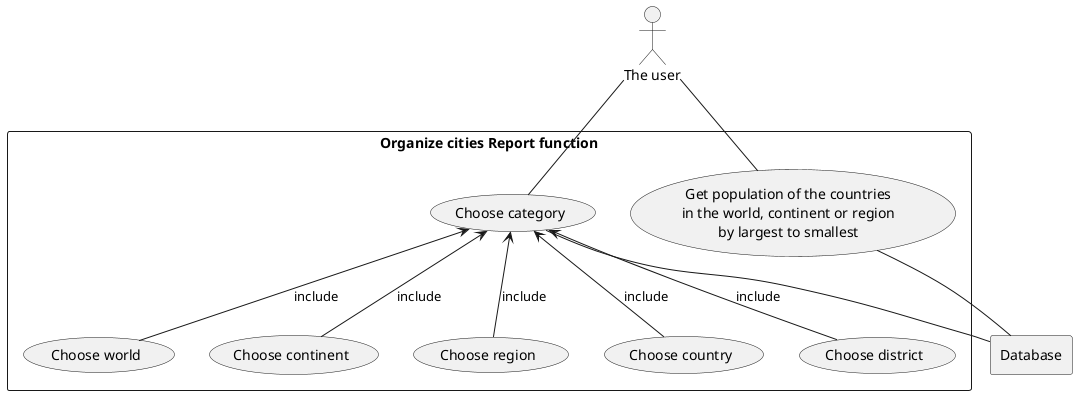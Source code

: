 @startuml

actor user as "The user"

rectangle Database

rectangle "Organize cities Report function" {


    usecase world as "Choose world"
    usecase continent as "Choose continent"
    usecase region as "Choose region"
    usecase country as "Choose country"
    usecase district as "Choose district"
    usecase cc as "Choose category"
    usecase UC as "Get population of the countries
        in the world, continent or region
        by largest to smallest"

    user -- UC
    user -- cc
    cc <-- world : include
    cc <-- continent : include
    cc <-- region : include
    cc <-- country : include
    cc <-- district : include

    UC -- Database
    cc -- Database


}

@enduml